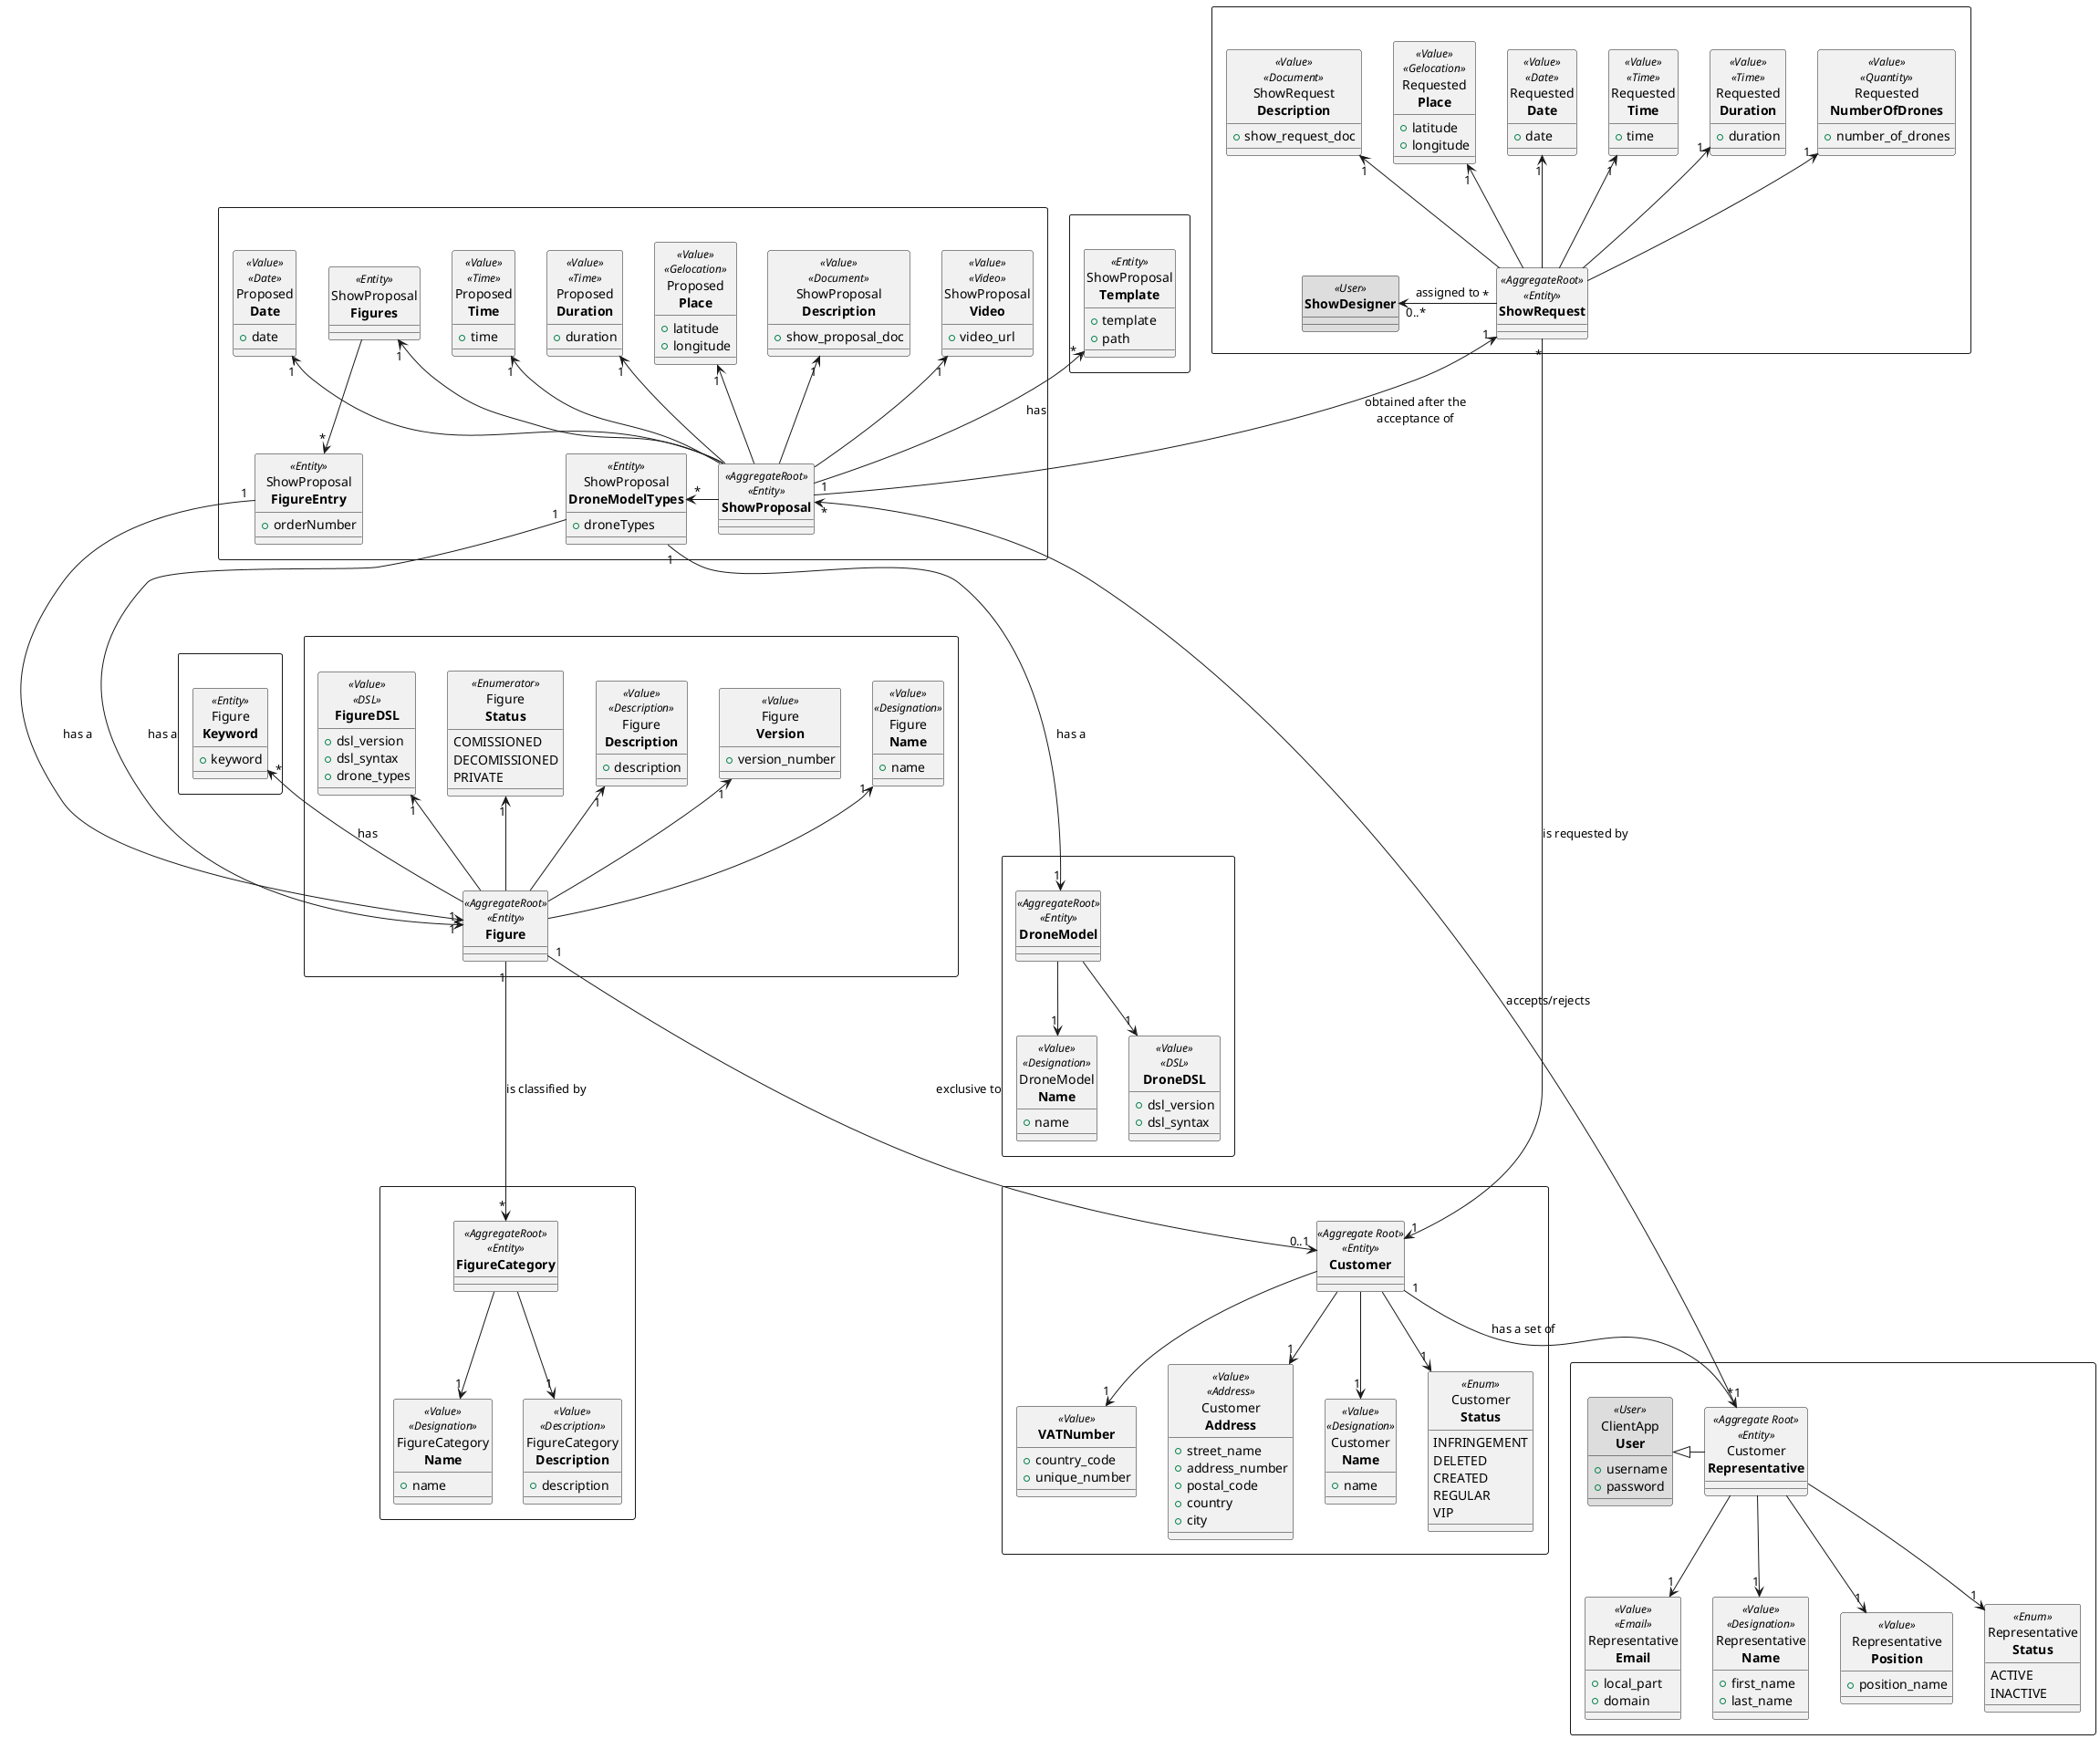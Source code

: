 @startuml domain_model

hide circles
skinparam node {
    BorderColor white
    BackgroundColor white
}

rectangle " " as customer_rec{
    entity "**Customer**" as customer <<Aggregate Root>> <<Entity>> {}

    entity "**VATNumber**" as customerVAT <<Value>>{
        + country_code
        + unique_number
    }

    entity "Customer\n**Address**" as customerAddress <<Value>><<Address>>{
        + street_name
        + address_number
        + postal_code
        + country
        + city
    }

    entity "Customer\n**Name**" as customerName <<Value>> <<Designation>>{
        + name
    }

    entity "Customer\n**Status**" as customerStatus <<Enum>>{
        INFRINGEMENT
        DELETED
        CREATED
        REGULAR
        VIP
    }

    customer --> "1" customerVAT
    customer --> "1" customerAddress
    customer --> "1" customerName
    customer --> "1" customerStatus
}

rectangle " " as customerRepresentative_rec{
    entity "Customer\n**Representative**" as customerRep <<Aggregate Root>> <<Entity>>{}

    entity "Representative\n**Email**" as repEmail <<Value>> <<Email>>{
        + local_part
        + domain
    }

    entity "Representative\n**Name**" as repName <<Value>> <<Designation>>{
        + first_name
        + last_name
    }

    entity "Representative\n**Position**" as repPosition <<Value>>{
        + position_name
    }

    entity "Representative\n**Status**" as repStatus <<Enum>>{
        ACTIVE
        INACTIVE
    }

    entity "ClientApp\n**User**" as custRepClientAppUser <<User>> #dddddd{
        + username
        + password
    }

    customerRep --> "1" repEmail
    customerRep --> "1" repName
    customerRep --> "1" repPosition
    customerRep --> "1" repStatus
    customerRep -l-|> custRepClientAppUser
}

node " " as figure_node{
    rectangle " " as figure_rec{
        entity "**Figure**" as figure <<AggregateRoot>> <<Entity>>{}

        entity "Figure\n**Description**" as figureDescription <<Value>> <<Description>>{
            + description
        }

        entity "Figure\n**Version**" as figureVersion <<Value>>{
            + version_number
        }

        entity "Figure\n**Name**" as figureName <<Value>> <<Designation>>{
            + name
        }

        entity "**FigureDSL**" as figureDSL <<Value>> <<DSL>>{
            + dsl_version
            + dsl_syntax
            + drone_types
        }

        entity "Figure\n**Status**" as figureStatus <<Enumerator>>{
            COMISSIONED
            DECOMISSIONED
            PRIVATE
        }



        figure -u-> "1" figureDescription
        figure -u-> "1" figureVersion
        figure -u-> "1" figureName
        figure -u-> "1" figureDSL
        figure -u-> "1" figureStatus

    }

  rectangle " " as Keyword{
    entity "Figure\n**Keyword**" as figureKeywords <<Entity>>{
                 + keyword
             }
}

    rectangle " " as figureCategory_rec{
        entity "**FigureCategory**" as figureCategory <<AggregateRoot>> <<Entity>>{}

        entity "FigureCategory\n**Name**" as figureCategoryName <<Value>> <<Designation>>{
            + name
        }

        entity "FigureCategory\n**Description**" as figureCategoryDescription <<Value>> <<Description>>{
            + description
        }

        figureCategory --> "1" figureCategoryName
        figureCategory --> "1" figureCategoryDescription
    }
}

rectangle " " as droneModel_rec{
    entity "**DroneModel**" as droneModel <<AggregateRoot>> <<Entity>>{}

    entity "DroneModel\n**Name**" as droneName <<Value>> <<Designation>>{
        + name
    }

    entity "**DroneDSL**" as droneDSL <<Value>> <<DSL>>{
        + dsl_version
        + dsl_syntax
    }

    droneModel --> "1" droneName
    droneModel --> "1" droneDSL
}

rectangle " " as showRequest_rec{

    entity "**ShowRequest**" as showRequest <<AggregateRoot>> <<Entity>>{}

    entity "Requested\n**Place**" as showreqPlace <<Value>> <<Gelocation>>{
        + latitude
        + longitude
    }

    entity "Requested\n**Date**" as showreqDate <<Value>> <<Date>>{
        + date
    }

    entity "Requested\n**Time**" as showreqTime <<Value>> <<Time>>{
        + time
    }

    entity "Requested\n**Duration**" as showreqDuration <<Value>> <<Time>>{
        + duration
    }

    entity "Requested\n**NumberOfDrones**" as showreqNofDrones <<Value>> <<Quantity>>{
        + number_of_drones
    }

    entity "ShowRequest\n**Description**" as showreqDescription <<Value>> <<Document>>{
        + show_request_doc
    }

    entity "**ShowDesigner**" as showreqShowDesigner <<User>> #dddddd{}

    showRequest -u-> "1" showreqDescription
    showRequest -u-> "1" showreqPlace
    showRequest -u-> "1" showreqDate
    showRequest -u-> "1" showreqTime
    showRequest -u-> "1" showreqDuration
    showRequest -u-> "1" showreqNofDrones
    showRequest "*" -l-> "0..*" showreqShowDesigner : assigned to

}

rectangle " " as showProposal_rec{

    entity "**ShowProposal**" as showProposal <<AggregateRoot>> <<Entity>>{}


    entity "Proposed\n**Date**" as showpropDate <<Value>> <<Date>>{
        + date
    }

    entity "Proposed\n**Time**" as showpropTime <<Value>> <<Time>>{
        + time
    }

    entity "Proposed\n**Duration**" as showpropDuration <<Value>> <<Time>>{
        + duration
    }

    entity "Proposed\n**Place**" as showpropPlace <<Value>> <<Gelocation>>{
        + latitude
        + longitude
    }

    entity "ShowProposal\n**Figures**" as showpropFigures <<Entity>>{
    }

    entity "ShowProposal\n**FigureEntry**" as showpropFigureEntry <<Entity>>{
        + orderNumber
    }

    entity "ShowProposal\n**DroneModelTypes**" as showpropDroneList <<Entity>>{
        + droneTypes
    }

    entity "ShowProposal\n**Description**" as showpropDescription <<Value>> <<Document>>{
        + show_proposal_doc
    }

    entity "ShowProposal\n**Video**" as showpropVideo <<Value>> <<Video>>{
        + video_url
    }

    showProposal -u-> "1" showpropDate
    showProposal -u-> "1" showpropTime
    showProposal -u-> "1" showpropDuration
    showProposal -u-> "1" showpropPlace
    showProposal -r-> "*" showpropDroneList
    showProposal -u-> "1" showpropDescription
    showProposal -u-> "1" showpropVideo
    showProposal -u-> "1" showpropFigures
    showpropFigures -d-> "*" showpropFigureEntry
}

  rectangle " " as Template{
    entity "ShowProposal\n**Template**" as showProposalTemplate <<Entity>>{
               + template
               + path
             }
}

customer "1" --> "*" customerRep : has a set of
showpropDroneList "1" ---> "1" droneModel : has a
showpropDroneList "1" ---> "1" figure : has a
showpropFigureEntry "1" --> "1" figure : has a
showRequest "*" ------> "1" customer : is requested by
figure "1" ---> "0..1" customer : exclusive to
figure "1" -d--> "*" figureCategory : is classified by
figure -u-> "*" figureKeywords: has
showProposal -u-> "*" showProposalTemplate: has
customerRep "1" -u-> "*" showProposal : accepts/rejects
showProposal "1" -u-> "1" showRequest : obtained after the\nacceptance of


@enduml
